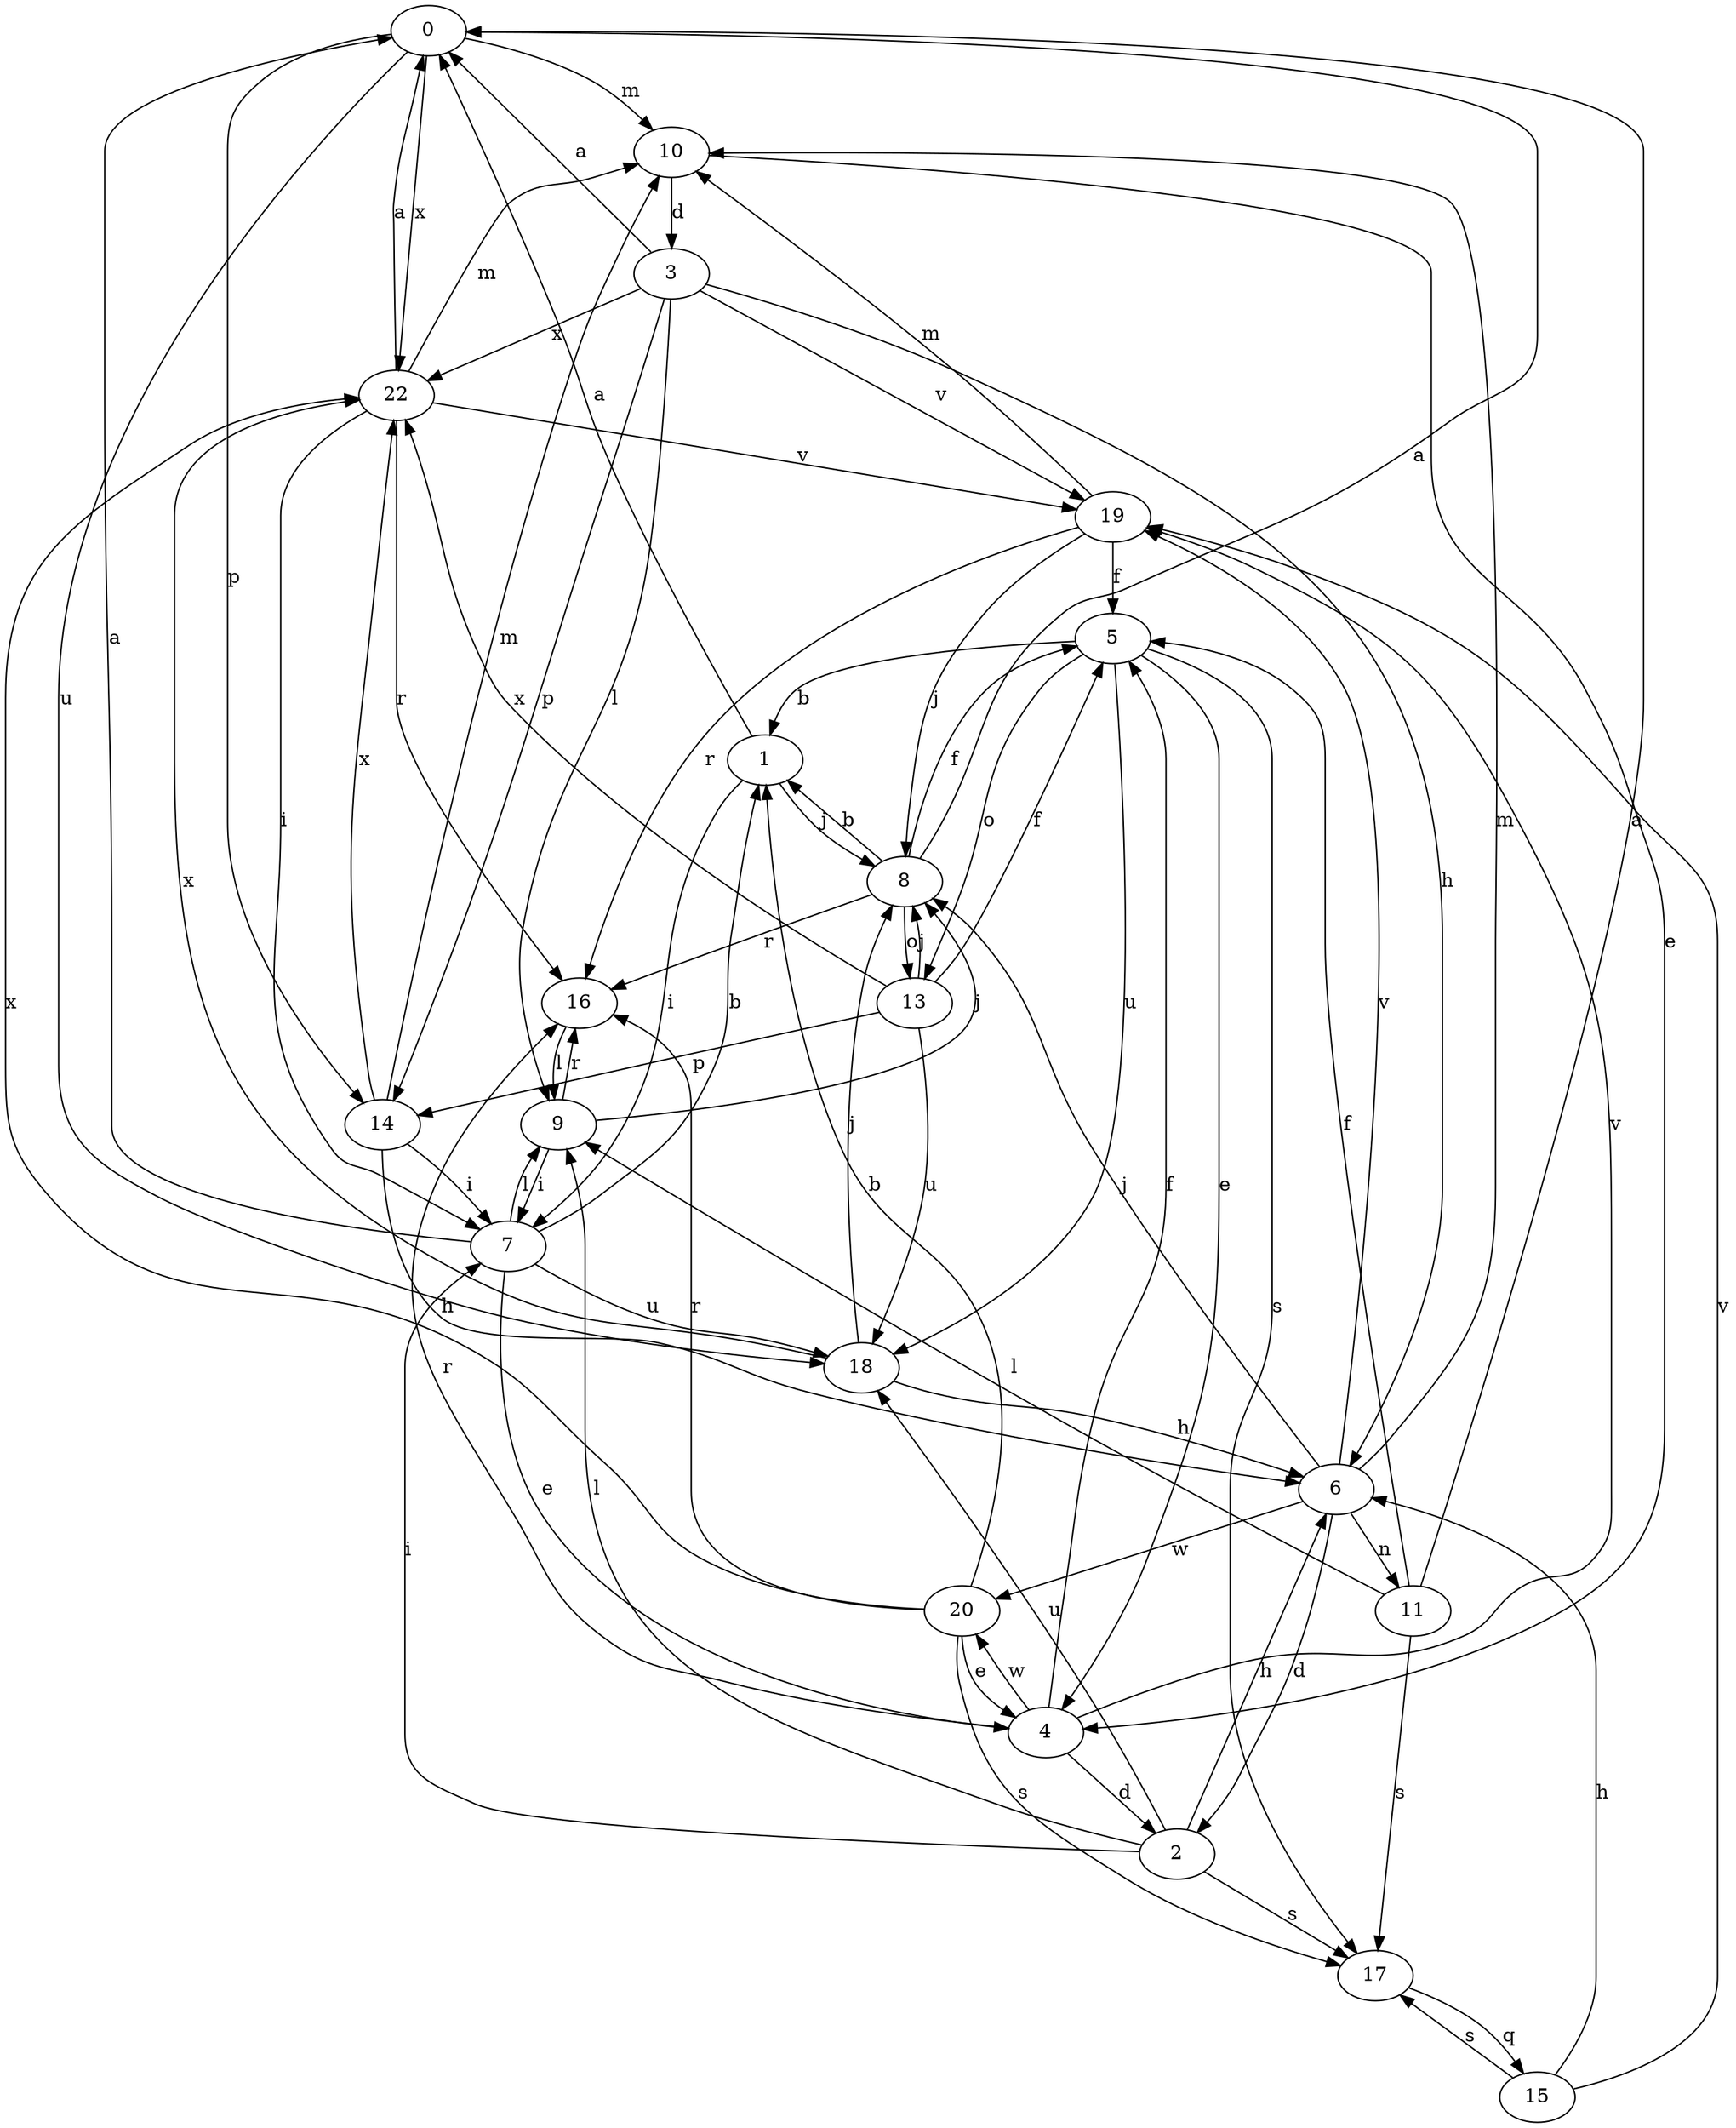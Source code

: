 strict digraph  {
0;
1;
2;
3;
4;
5;
6;
7;
8;
9;
10;
11;
13;
14;
15;
16;
17;
18;
19;
20;
22;
0 -> 10  [label=m];
0 -> 14  [label=p];
0 -> 18  [label=u];
0 -> 22  [label=x];
1 -> 0  [label=a];
1 -> 7  [label=i];
1 -> 8  [label=j];
2 -> 6  [label=h];
2 -> 7  [label=i];
2 -> 9  [label=l];
2 -> 17  [label=s];
2 -> 18  [label=u];
3 -> 0  [label=a];
3 -> 6  [label=h];
3 -> 9  [label=l];
3 -> 14  [label=p];
3 -> 19  [label=v];
3 -> 22  [label=x];
4 -> 2  [label=d];
4 -> 5  [label=f];
4 -> 16  [label=r];
4 -> 19  [label=v];
4 -> 20  [label=w];
5 -> 1  [label=b];
5 -> 4  [label=e];
5 -> 13  [label=o];
5 -> 17  [label=s];
5 -> 18  [label=u];
6 -> 2  [label=d];
6 -> 8  [label=j];
6 -> 10  [label=m];
6 -> 11  [label=n];
6 -> 19  [label=v];
6 -> 20  [label=w];
7 -> 0  [label=a];
7 -> 1  [label=b];
7 -> 4  [label=e];
7 -> 9  [label=l];
7 -> 18  [label=u];
8 -> 0  [label=a];
8 -> 1  [label=b];
8 -> 5  [label=f];
8 -> 13  [label=o];
8 -> 16  [label=r];
9 -> 7  [label=i];
9 -> 8  [label=j];
9 -> 16  [label=r];
10 -> 3  [label=d];
10 -> 4  [label=e];
11 -> 0  [label=a];
11 -> 5  [label=f];
11 -> 9  [label=l];
11 -> 17  [label=s];
13 -> 5  [label=f];
13 -> 8  [label=j];
13 -> 14  [label=p];
13 -> 18  [label=u];
13 -> 22  [label=x];
14 -> 6  [label=h];
14 -> 7  [label=i];
14 -> 10  [label=m];
14 -> 22  [label=x];
15 -> 6  [label=h];
15 -> 17  [label=s];
15 -> 19  [label=v];
16 -> 9  [label=l];
17 -> 15  [label=q];
18 -> 6  [label=h];
18 -> 8  [label=j];
18 -> 22  [label=x];
19 -> 5  [label=f];
19 -> 8  [label=j];
19 -> 10  [label=m];
19 -> 16  [label=r];
20 -> 1  [label=b];
20 -> 4  [label=e];
20 -> 16  [label=r];
20 -> 17  [label=s];
20 -> 22  [label=x];
22 -> 0  [label=a];
22 -> 7  [label=i];
22 -> 10  [label=m];
22 -> 16  [label=r];
22 -> 19  [label=v];
}
